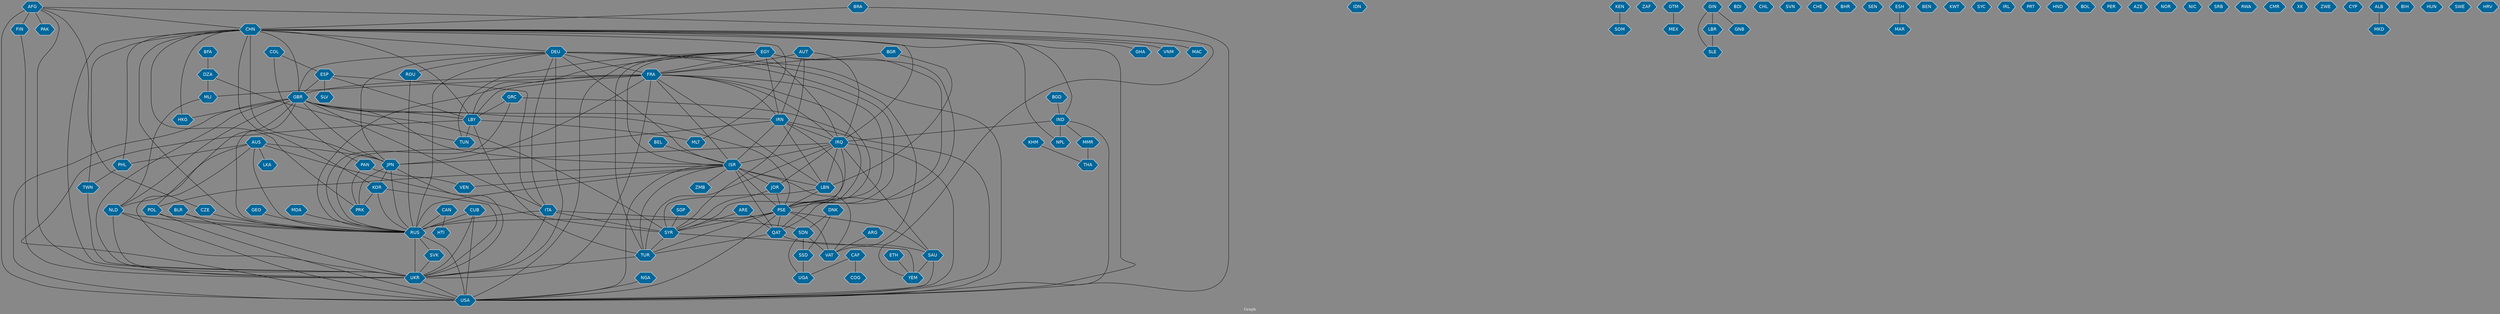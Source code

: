 // Countries together in item graph
graph {
	graph [bgcolor="#888888" fontcolor=white fontsize=12 label="Graph" outputorder=edgesfirst overlap=prism]
	node [color=white fillcolor="#006699" fontcolor=white fontname=Helvetica shape=hexagon style=filled]
	edge [arrowhead=open color=black fontcolor=white fontname=Courier fontsize=12]
		RUS [label=RUS]
		UKR [label=UKR]
		ISR [label=ISR]
		TUR [label=TUR]
		NGA [label=NGA]
		PSE [label=PSE]
		AFG [label=AFG]
		LBY [label=LBY]
		USA [label=USA]
		IRQ [label=IRQ]
		DEU [label=DEU]
		EGY [label=EGY]
		IDN [label=IDN]
		NLD [label=NLD]
		MLI [label=MLI]
		PAK [label=PAK]
		CHN [label=CHN]
		SAU [label=SAU]
		KEN [label=KEN]
		ZAF [label=ZAF]
		KOR [label=KOR]
		PRK [label=PRK]
		JPN [label=JPN]
		MEX [label=MEX]
		SLE [label=SLE]
		IND [label=IND]
		SYR [label=SYR]
		LBN [label=LBN]
		GBR [label=GBR]
		IRN [label=IRN]
		BDI [label=BDI]
		CHL [label=CHL]
		FRA [label=FRA]
		AUS [label=AUS]
		LKA [label=LKA]
		SVN [label=SVN]
		CHE [label=CHE]
		BHR [label=BHR]
		VEN [label=VEN]
		GRC [label=GRC]
		UGA [label=UGA]
		PHL [label=PHL]
		HKG [label=HKG]
		ESP [label=ESP]
		QAT [label=QAT]
		SEN [label=SEN]
		THA [label=THA]
		MAR [label=MAR]
		BEN [label=BEN]
		YEM [label=YEM]
		VAT [label=VAT]
		BFA [label=BFA]
		KWT [label=KWT]
		SOM [label=SOM]
		SYC [label=SYC]
		ITA [label=ITA]
		TWN [label=TWN]
		SDN [label=SDN]
		AUT [label=AUT]
		DZA [label=DZA]
		TUN [label=TUN]
		CUB [label=CUB]
		POL [label=POL]
		GEO [label=GEO]
		CAN [label=CAN]
		BGD [label=BGD]
		CZE [label=CZE]
		MMR [label=MMR]
		JOR [label=JOR]
		GHA [label=GHA]
		GTM [label=GTM]
		GIN [label=GIN]
		LBR [label=LBR]
		ETH [label=ETH]
		BRA [label=BRA]
		IRL [label=IRL]
		PRT [label=PRT]
		HND [label=HND]
		ARG [label=ARG]
		BOL [label=BOL]
		SGP [label=SGP]
		CAF [label=CAF]
		COG [label=COG]
		SSD [label=SSD]
		SLV [label=SLV]
		COL [label=COL]
		ROU [label=ROU]
		PER [label=PER]
		AZE [label=AZE]
		NOR [label=NOR]
		NIC [label=NIC]
		BGR [label=BGR]
		SRB [label=SRB]
		RWA [label=RWA]
		BLR [label=BLR]
		BEL [label=BEL]
		CMR [label=CMR]
		DNK [label=DNK]
		MLT [label=MLT]
		ESH [label=ESH]
		ARE [label=ARE]
		NPL [label=NPL]
		PAN [label=PAN]
		SVK [label=SVK]
		MDA [label=MDA]
		XK [label=XK]
		FIN [label=FIN]
		ZWE [label=ZWE]
		CYP [label=CYP]
		MKD [label=MKD]
		ALB [label=ALB]
		BIH [label=BIH]
		KHM [label=KHM]
		VNM [label=VNM]
		MAC [label=MAC]
		HTI [label=HTI]
		HUN [label=HUN]
		SWE [label=SWE]
		HRV [label=HRV]
		GNB [label=GNB]
		ZMB [label=ZMB]
			COL -- ESP [weight=1]
			GBR -- IRN [weight=4]
			SYR -- TUR [weight=4]
			CHN -- MAC [weight=2]
			GRC -- LBY [weight=1]
			FRA -- PSE [weight=14]
			CHN -- NPL [weight=2]
			FRA -- IRN [weight=5]
			SAU -- YEM [weight=2]
			CHN -- IRQ [weight=3]
			RUS -- SVK [weight=1]
			ISR -- TUR [weight=12]
			LBY -- TUN [weight=2]
			ITA -- RUS [weight=4]
			IRQ -- ISR [weight=1]
			BFA -- DZA [weight=1]
			EGY -- TUN [weight=1]
			JOR -- SYR [weight=2]
			MLI -- NLD [weight=1]
			CUB -- RUS [weight=4]
			ESH -- MAR [weight=1]
			DEU -- GBR [weight=5]
			AFG -- USA [weight=5]
			BRA -- USA [weight=1]
			CAN -- RUS [weight=2]
			ARG -- VAT [weight=1]
			AFG -- YEM [weight=1]
			ISR -- POL [weight=2]
			AFG -- CZE [weight=1]
			DNK -- SSD [weight=1]
			CHN -- DEU [weight=2]
			AUS -- JPN [weight=3]
			IRN -- ISR [weight=7]
			DEU -- ROU [weight=1]
			IND -- MMR [weight=1]
			CHN -- PRK [weight=1]
			LBY -- USA [weight=2]
			GBR -- PSE [weight=2]
			SDN -- SSD [weight=8]
			SSD -- UGA [weight=1]
			ITA -- UKR [weight=3]
			AUT -- IRN [weight=9]
			FRA -- MLI [weight=7]
			LBY -- TUR [weight=4]
			GBR -- JPN [weight=1]
			DEU -- JPN [weight=1]
			ISR -- LBN [weight=12]
			ISR -- VEN [weight=1]
			GBR -- UKR [weight=4]
			BEL -- ISR [weight=1]
			ISR -- QAT [weight=2]
			KOR -- PRK [weight=6]
			NGA -- USA [weight=1]
			DEU -- RUS [weight=30]
			AFG -- FIN [weight=1]
			EGY -- QAT [weight=1]
			CHN -- USA [weight=7]
			AUT -- IRQ [weight=1]
			BLR -- UKR [weight=1]
			EGY -- PSE [weight=28]
			AUT -- SYR [weight=1]
			EGY -- ISR [weight=13]
			BLR -- RUS [weight=2]
			IND -- USA [weight=3]
			PSE -- SAU [weight=1]
			DEU -- ITA [weight=1]
			CHN -- IND [weight=3]
			CAF -- COG [weight=2]
			CHN -- TWN [weight=2]
			GBR -- ISR [weight=1]
			CHN -- GHA [weight=1]
			GBR -- LBY [weight=3]
			NLD -- UKR [weight=9]
			CHN -- VNM [weight=1]
			JPN -- PRK [weight=10]
			EGY -- USA [weight=2]
			EGY -- FRA [weight=1]
			CHN -- JPN [weight=9]
			GIN -- SLE [weight=1]
			LBN -- SYR [weight=7]
			UKR -- USA [weight=31]
			PSE -- USA [weight=12]
			IRQ -- SAU [weight=8]
			IRQ -- SYR [weight=5]
			BGD -- IND [weight=1]
			DEU -- VAT [weight=1]
			KOR -- UKR [weight=1]
			ISR -- USA [weight=14]
			NLD -- USA [weight=3]
			CAN -- HTI [weight=1]
			AUS -- PHL [weight=1]
			GIN -- LBR [weight=1]
			GBR -- RUS [weight=20]
			EGY -- IRQ [weight=1]
			PHL -- TWN [weight=1]
			IRN -- PSE [weight=4]
			PSE -- QAT [weight=9]
			DZA -- MLI [weight=2]
			POL -- USA [weight=3]
			SGP -- SYR [weight=1]
			FIN -- UKR [weight=1]
			GBR -- SYR [weight=2]
			GRC -- RUS [weight=2]
			IRN -- RUS [weight=3]
			GRC -- PSE [weight=1]
			DEU -- FRA [weight=7]
			ISR -- PSE [weight=280]
			ARE -- QAT [weight=1]
			SVK -- UKR [weight=1]
			FRA -- GBR [weight=4]
			COL -- PAN [weight=1]
			IRN -- IRQ [weight=5]
			PAN -- VEN [weight=1]
			BGR -- LBN [weight=1]
			CHN -- LBY [weight=1]
			ALB -- MKD [weight=2]
			ITA -- SYR [weight=2]
			NLD -- RUS [weight=7]
			TUR -- UKR [weight=1]
			BGR -- FRA [weight=1]
			CHN -- RUS [weight=1]
			CHN -- MLT [weight=1]
			ESP -- ITA [weight=1]
			FRA -- JPN [weight=1]
			DEU -- PSE [weight=1]
			GIN -- GNB [weight=1]
			AUS -- LKA [weight=17]
			LBY -- MLT [weight=2]
			IRQ -- LBN [weight=1]
			CHN -- PHL [weight=5]
			CHN -- UKR [weight=3]
			RUS -- UKR [weight=172]
			EGY -- IRN [weight=1]
			GTM -- MEX [weight=5]
			FRA -- RUS [weight=14]
			IRN -- USA [weight=3]
			QAT -- TUR [weight=1]
			GBR -- POL [weight=1]
			GBR -- NLD [weight=1]
			QAT -- SAU [weight=2]
			CUB -- UKR [weight=1]
			ITA -- SDN [weight=2]
			IRQ -- JPN [weight=1]
			ESP -- GBR [weight=2]
			DZA -- TUN [weight=1]
			KEN -- SOM [weight=1]
			POL -- RUS [weight=4]
			FRA -- LBN [weight=1]
			EGY -- LBY [weight=5]
			CHN -- KOR [weight=5]
			DNK -- SDN [weight=1]
			GBR -- USA [weight=1]
			SDN -- UGA [weight=1]
			JOR -- PSE [weight=1]
			DEU -- ISR [weight=2]
			GBR -- HKG [weight=2]
			GEO -- RUS [weight=1]
			ISR -- RUS [weight=1]
			AFG -- UKR [weight=1]
			AUS -- UKR [weight=9]
			DEU -- UKR [weight=24]
			PSE -- RUS [weight=1]
			ISR -- JOR [weight=2]
			AUT -- FRA [weight=1]
			PSE -- TUR [weight=6]
			KHM -- THA [weight=1]
			AFG -- CHN [weight=2]
			CHN -- GBR [weight=2]
			FRA -- LBY [weight=2]
			IRQ -- USA [weight=6]
			JPN -- UKR [weight=1]
			PSE -- SYR [weight=1]
			FRA -- IRQ [weight=1]
			TWN -- UKR [weight=1]
			JPN -- KOR [weight=4]
			ESP -- LBY [weight=1]
			AUS -- SYR [weight=1]
			IRQ -- JOR [weight=1]
			SYR -- YEM [weight=1]
			ESP -- SLV [weight=2]
			MDA -- RUS [weight=1]
			PSE -- VAT [weight=1]
			ETH -- YEM [weight=1]
			IND -- IRQ [weight=6]
			ISR -- VAT [weight=1]
			ISR -- ZMB [weight=1]
			AUS -- RUS [weight=2]
			CAF -- UGA [weight=1]
			MMR -- THA [weight=2]
			KOR -- RUS [weight=1]
			RUS -- USA [weight=38]
			LBN -- PSE [weight=3]
			FRA -- QAT [weight=1]
			JPN -- RUS [weight=3]
			DEU -- USA [weight=9]
			CUB -- USA [weight=1]
			ROU -- RUS [weight=1]
			GBR -- ITA [weight=1]
			LBR -- SLE [weight=2]
			FRA -- ISR [weight=5]
			BRA -- CHN [weight=1]
			PAN -- PRK [weight=2]
			EGY -- TUR [weight=3]
			IRQ -- TUR [weight=7]
			FRA -- UKR [weight=7]
			SDN -- VAT [weight=1]
			AFG -- PAK [weight=1]
			CZE -- RUS [weight=2]
			IND -- NPL [weight=2]
			ARE -- SYR [weight=1]
			AUS -- NLD [weight=2]
			IRN -- LBN [weight=1]
			CHN -- HKG [weight=5]
			SAU -- USA [weight=1]
}